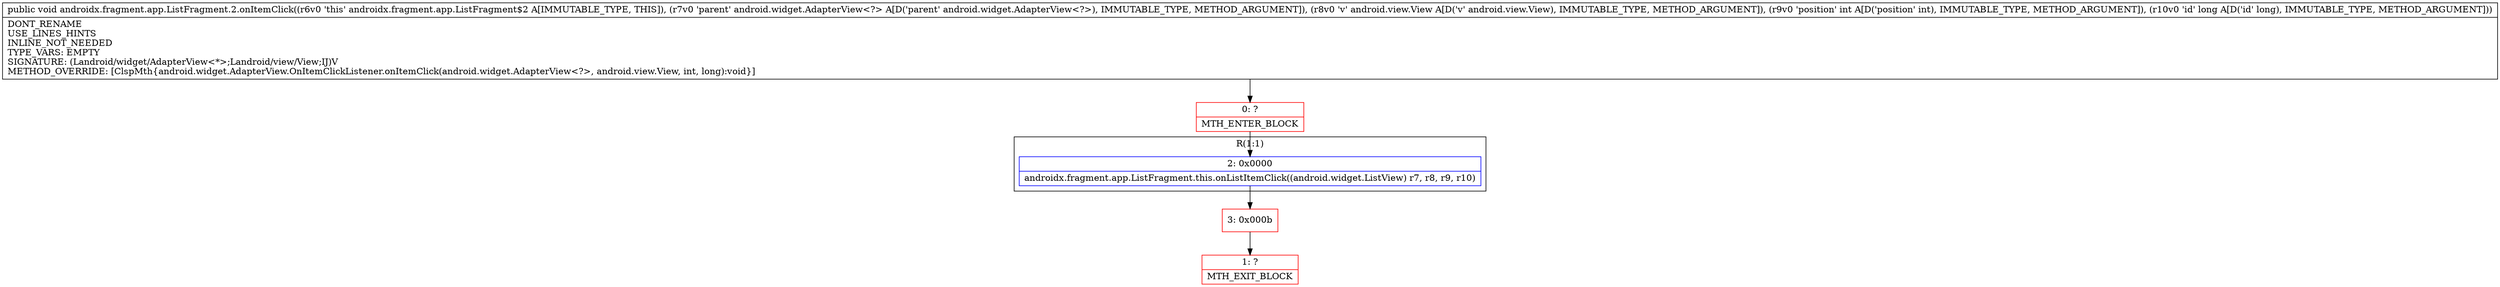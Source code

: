 digraph "CFG forandroidx.fragment.app.ListFragment.2.onItemClick(Landroid\/widget\/AdapterView;Landroid\/view\/View;IJ)V" {
subgraph cluster_Region_1749106099 {
label = "R(1:1)";
node [shape=record,color=blue];
Node_2 [shape=record,label="{2\:\ 0x0000|androidx.fragment.app.ListFragment.this.onListItemClick((android.widget.ListView) r7, r8, r9, r10)\l}"];
}
Node_0 [shape=record,color=red,label="{0\:\ ?|MTH_ENTER_BLOCK\l}"];
Node_3 [shape=record,color=red,label="{3\:\ 0x000b}"];
Node_1 [shape=record,color=red,label="{1\:\ ?|MTH_EXIT_BLOCK\l}"];
MethodNode[shape=record,label="{public void androidx.fragment.app.ListFragment.2.onItemClick((r6v0 'this' androidx.fragment.app.ListFragment$2 A[IMMUTABLE_TYPE, THIS]), (r7v0 'parent' android.widget.AdapterView\<?\> A[D('parent' android.widget.AdapterView\<?\>), IMMUTABLE_TYPE, METHOD_ARGUMENT]), (r8v0 'v' android.view.View A[D('v' android.view.View), IMMUTABLE_TYPE, METHOD_ARGUMENT]), (r9v0 'position' int A[D('position' int), IMMUTABLE_TYPE, METHOD_ARGUMENT]), (r10v0 'id' long A[D('id' long), IMMUTABLE_TYPE, METHOD_ARGUMENT]))  | DONT_RENAME\lUSE_LINES_HINTS\lINLINE_NOT_NEEDED\lTYPE_VARS: EMPTY\lSIGNATURE: (Landroid\/widget\/AdapterView\<*\>;Landroid\/view\/View;IJ)V\lMETHOD_OVERRIDE: [ClspMth\{android.widget.AdapterView.OnItemClickListener.onItemClick(android.widget.AdapterView\<?\>, android.view.View, int, long):void\}]\l}"];
MethodNode -> Node_0;Node_2 -> Node_3;
Node_0 -> Node_2;
Node_3 -> Node_1;
}

